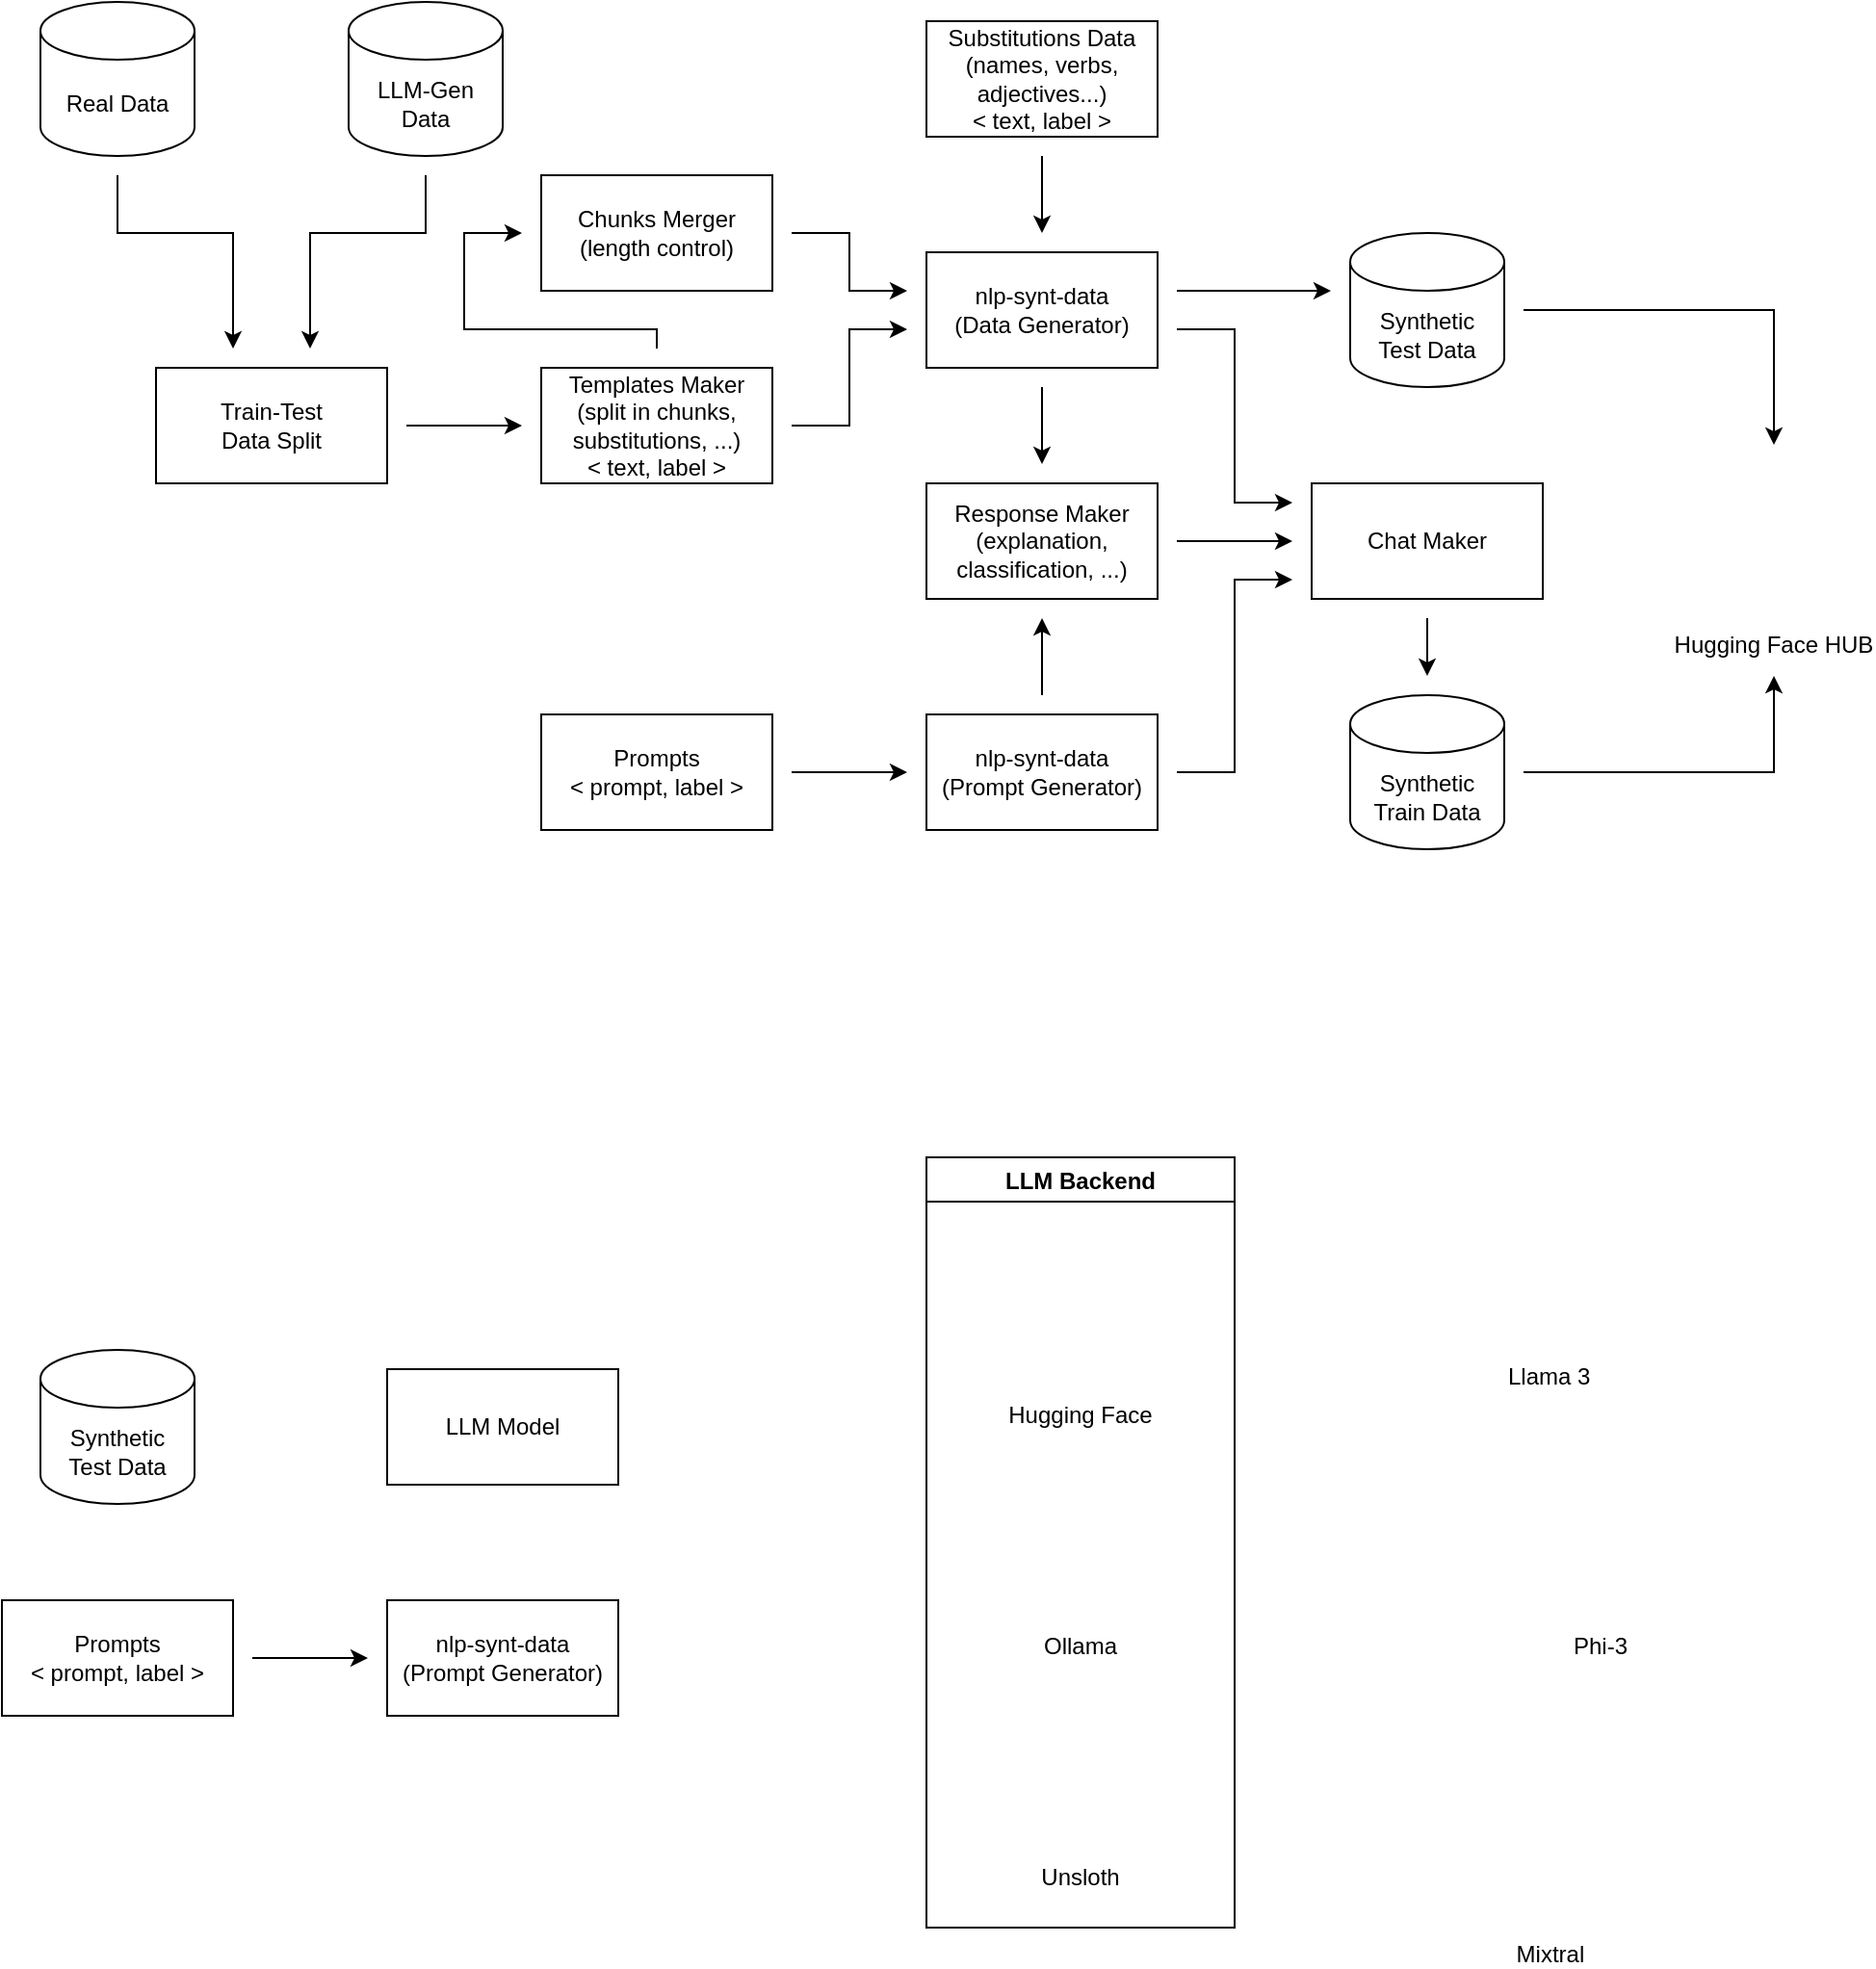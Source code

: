 <mxfile version="24.4.8" type="device">
  <diagram name="Page-1" id="faFGbYDfc-yJfE558ecA">
    <mxGraphModel dx="1272" dy="761" grid="1" gridSize="10" guides="1" tooltips="1" connect="1" arrows="1" fold="1" page="1" pageScale="1" pageWidth="827" pageHeight="1169" math="0" shadow="0">
      <root>
        <mxCell id="0" />
        <mxCell id="1" parent="0" />
        <mxCell id="kooUzmV5k-GNHN8CiD2J-16" style="edgeStyle=orthogonalEdgeStyle;rounded=0;orthogonalLoop=1;jettySize=auto;html=1;targetPerimeterSpacing=10;sourcePerimeterSpacing=10;" edge="1" parent="1" source="kooUzmV5k-GNHN8CiD2J-37" target="kooUzmV5k-GNHN8CiD2J-29">
          <mxGeometry relative="1" as="geometry">
            <mxPoint x="460" y="100" as="sourcePoint" />
            <mxPoint x="110" y="210" as="targetPoint" />
            <Array as="points">
              <mxPoint x="460" y="140" />
              <mxPoint x="400" y="140" />
            </Array>
          </mxGeometry>
        </mxCell>
        <mxCell id="kooUzmV5k-GNHN8CiD2J-15" style="edgeStyle=orthogonalEdgeStyle;rounded=0;orthogonalLoop=1;jettySize=auto;html=1;targetPerimeterSpacing=10;sourcePerimeterSpacing=10;" edge="1" parent="1" source="kooUzmV5k-GNHN8CiD2J-36" target="kooUzmV5k-GNHN8CiD2J-29">
          <mxGeometry relative="1" as="geometry">
            <mxPoint x="300" y="100" as="sourcePoint" />
            <Array as="points">
              <mxPoint x="300" y="140" />
              <mxPoint x="360" y="140" />
            </Array>
          </mxGeometry>
        </mxCell>
        <mxCell id="kooUzmV5k-GNHN8CiD2J-25" style="edgeStyle=orthogonalEdgeStyle;rounded=0;orthogonalLoop=1;jettySize=auto;html=1;targetPerimeterSpacing=10;sourcePerimeterSpacing=10;" edge="1" parent="1" source="kooUzmV5k-GNHN8CiD2J-3" target="kooUzmV5k-GNHN8CiD2J-8">
          <mxGeometry relative="1" as="geometry" />
        </mxCell>
        <mxCell id="kooUzmV5k-GNHN8CiD2J-3" value="Substitutions Data&lt;div&gt;(names, verbs, adjectives...&lt;span style=&quot;background-color: initial;&quot;&gt;)&lt;/span&gt;&lt;/div&gt;&lt;div&gt;&amp;lt; text, label &amp;gt;&lt;/div&gt;" style="whiteSpace=wrap;html=1;" vertex="1" parent="1">
          <mxGeometry x="720" y="30" width="120" height="60" as="geometry" />
        </mxCell>
        <mxCell id="kooUzmV5k-GNHN8CiD2J-17" style="edgeStyle=orthogonalEdgeStyle;rounded=0;orthogonalLoop=1;jettySize=auto;html=1;targetPerimeterSpacing=10;sourcePerimeterSpacing=10;" edge="1" parent="1" source="kooUzmV5k-GNHN8CiD2J-4" target="kooUzmV5k-GNHN8CiD2J-9">
          <mxGeometry relative="1" as="geometry">
            <Array as="points">
              <mxPoint x="580" y="190" />
              <mxPoint x="480" y="190" />
              <mxPoint x="480" y="140" />
            </Array>
          </mxGeometry>
        </mxCell>
        <mxCell id="kooUzmV5k-GNHN8CiD2J-24" style="edgeStyle=orthogonalEdgeStyle;rounded=0;orthogonalLoop=1;jettySize=auto;html=1;targetPerimeterSpacing=10;sourcePerimeterSpacing=10;" edge="1" parent="1" source="kooUzmV5k-GNHN8CiD2J-4" target="kooUzmV5k-GNHN8CiD2J-8">
          <mxGeometry relative="1" as="geometry">
            <Array as="points">
              <mxPoint x="680" y="240" />
              <mxPoint x="680" y="190" />
            </Array>
          </mxGeometry>
        </mxCell>
        <mxCell id="kooUzmV5k-GNHN8CiD2J-4" value="Templates Maker&lt;div&gt;(split in chunks,&lt;/div&gt;&lt;div&gt;substitutions, ...)&lt;/div&gt;&lt;div&gt;&amp;lt; text, label &amp;gt;&lt;/div&gt;" style="whiteSpace=wrap;html=1;" vertex="1" parent="1">
          <mxGeometry x="520" y="210" width="120" height="60" as="geometry" />
        </mxCell>
        <mxCell id="kooUzmV5k-GNHN8CiD2J-18" style="edgeStyle=orthogonalEdgeStyle;rounded=0;orthogonalLoop=1;jettySize=auto;html=1;targetPerimeterSpacing=10;sourcePerimeterSpacing=10;" edge="1" parent="1" source="kooUzmV5k-GNHN8CiD2J-5" target="kooUzmV5k-GNHN8CiD2J-12">
          <mxGeometry relative="1" as="geometry" />
        </mxCell>
        <mxCell id="kooUzmV5k-GNHN8CiD2J-5" value="Prompts&lt;div&gt;&amp;lt; prompt, label &amp;gt;&lt;/div&gt;" style="whiteSpace=wrap;html=1;" vertex="1" parent="1">
          <mxGeometry x="520" y="390" width="120" height="60" as="geometry" />
        </mxCell>
        <mxCell id="kooUzmV5k-GNHN8CiD2J-28" style="edgeStyle=orthogonalEdgeStyle;rounded=0;orthogonalLoop=1;jettySize=auto;html=1;targetPerimeterSpacing=30;sourcePerimeterSpacing=10;" edge="1" parent="1" source="kooUzmV5k-GNHN8CiD2J-6" target="kooUzmV5k-GNHN8CiD2J-11">
          <mxGeometry relative="1" as="geometry" />
        </mxCell>
        <mxCell id="kooUzmV5k-GNHN8CiD2J-6" value="Synthetic&lt;div&gt;Train Data&lt;/div&gt;" style="shape=cylinder3;whiteSpace=wrap;html=1;boundedLbl=1;backgroundOutline=1;size=15;" vertex="1" parent="1">
          <mxGeometry x="940" y="380" width="80" height="80" as="geometry" />
        </mxCell>
        <mxCell id="kooUzmV5k-GNHN8CiD2J-21" style="edgeStyle=orthogonalEdgeStyle;rounded=0;orthogonalLoop=1;jettySize=auto;html=1;targetPerimeterSpacing=10;sourcePerimeterSpacing=10;" edge="1" parent="1" source="kooUzmV5k-GNHN8CiD2J-8" target="kooUzmV5k-GNHN8CiD2J-13">
          <mxGeometry relative="1" as="geometry" />
        </mxCell>
        <mxCell id="kooUzmV5k-GNHN8CiD2J-26" style="edgeStyle=orthogonalEdgeStyle;rounded=0;orthogonalLoop=1;jettySize=auto;html=1;targetPerimeterSpacing=10;sourcePerimeterSpacing=10;" edge="1" parent="1" source="kooUzmV5k-GNHN8CiD2J-8" target="kooUzmV5k-GNHN8CiD2J-14">
          <mxGeometry relative="1" as="geometry">
            <Array as="points">
              <mxPoint x="880" y="190" />
              <mxPoint x="880" y="280" />
            </Array>
          </mxGeometry>
        </mxCell>
        <mxCell id="kooUzmV5k-GNHN8CiD2J-34" style="edgeStyle=orthogonalEdgeStyle;rounded=0;orthogonalLoop=1;jettySize=auto;html=1;targetPerimeterSpacing=10;sourcePerimeterSpacing=10;" edge="1" parent="1" source="kooUzmV5k-GNHN8CiD2J-8" target="kooUzmV5k-GNHN8CiD2J-33">
          <mxGeometry relative="1" as="geometry">
            <Array as="points">
              <mxPoint x="880" y="170" />
              <mxPoint x="880" y="170" />
            </Array>
          </mxGeometry>
        </mxCell>
        <mxCell id="kooUzmV5k-GNHN8CiD2J-8" value="nlp-synt-data&lt;div&gt;(Data Generator)&lt;/div&gt;" style="whiteSpace=wrap;html=1;" vertex="1" parent="1">
          <mxGeometry x="720" y="150" width="120" height="60" as="geometry" />
        </mxCell>
        <mxCell id="kooUzmV5k-GNHN8CiD2J-23" style="edgeStyle=orthogonalEdgeStyle;rounded=0;orthogonalLoop=1;jettySize=auto;html=1;targetPerimeterSpacing=10;sourcePerimeterSpacing=10;" edge="1" parent="1" source="kooUzmV5k-GNHN8CiD2J-9" target="kooUzmV5k-GNHN8CiD2J-8">
          <mxGeometry relative="1" as="geometry">
            <Array as="points">
              <mxPoint x="680" y="140" />
              <mxPoint x="680" y="170" />
            </Array>
          </mxGeometry>
        </mxCell>
        <mxCell id="kooUzmV5k-GNHN8CiD2J-9" value="Chunks Merger&lt;div&gt;(length control)&lt;/div&gt;" style="whiteSpace=wrap;html=1;" vertex="1" parent="1">
          <mxGeometry x="520" y="110" width="120" height="60" as="geometry" />
        </mxCell>
        <mxCell id="kooUzmV5k-GNHN8CiD2J-11" value="Hugging Face HUB" style="shape=image;verticalLabelPosition=bottom;labelBackgroundColor=default;verticalAlign=top;aspect=fixed;imageAspect=0;image=https://cdn.worldvectorlogo.com/logos/huggingface-2.svg;" vertex="1" parent="1">
          <mxGeometry x="1120" y="260" width="80" height="80" as="geometry" />
        </mxCell>
        <mxCell id="kooUzmV5k-GNHN8CiD2J-19" style="edgeStyle=orthogonalEdgeStyle;rounded=0;orthogonalLoop=1;jettySize=auto;html=1;targetPerimeterSpacing=10;sourcePerimeterSpacing=10;" edge="1" parent="1" source="kooUzmV5k-GNHN8CiD2J-12" target="kooUzmV5k-GNHN8CiD2J-14">
          <mxGeometry relative="1" as="geometry">
            <Array as="points">
              <mxPoint x="880" y="420" />
              <mxPoint x="880" y="320" />
            </Array>
          </mxGeometry>
        </mxCell>
        <mxCell id="kooUzmV5k-GNHN8CiD2J-30" style="edgeStyle=orthogonalEdgeStyle;rounded=0;orthogonalLoop=1;jettySize=auto;html=1;targetPerimeterSpacing=10;sourcePerimeterSpacing=10;" edge="1" parent="1" source="kooUzmV5k-GNHN8CiD2J-12" target="kooUzmV5k-GNHN8CiD2J-13">
          <mxGeometry relative="1" as="geometry" />
        </mxCell>
        <mxCell id="kooUzmV5k-GNHN8CiD2J-12" value="nlp-synt-data&lt;div&gt;(Prompt Generator)&lt;/div&gt;" style="whiteSpace=wrap;html=1;" vertex="1" parent="1">
          <mxGeometry x="720" y="390" width="120" height="60" as="geometry" />
        </mxCell>
        <mxCell id="kooUzmV5k-GNHN8CiD2J-20" style="edgeStyle=orthogonalEdgeStyle;rounded=0;orthogonalLoop=1;jettySize=auto;html=1;targetPerimeterSpacing=10;sourcePerimeterSpacing=10;" edge="1" parent="1" source="kooUzmV5k-GNHN8CiD2J-13" target="kooUzmV5k-GNHN8CiD2J-14">
          <mxGeometry relative="1" as="geometry">
            <Array as="points">
              <mxPoint x="920" y="300" />
              <mxPoint x="920" y="300" />
            </Array>
          </mxGeometry>
        </mxCell>
        <mxCell id="kooUzmV5k-GNHN8CiD2J-13" value="Response Maker&lt;div&gt;(explanation, classification, ...)&lt;/div&gt;" style="whiteSpace=wrap;html=1;" vertex="1" parent="1">
          <mxGeometry x="720" y="270" width="120" height="60" as="geometry" />
        </mxCell>
        <mxCell id="kooUzmV5k-GNHN8CiD2J-27" style="edgeStyle=orthogonalEdgeStyle;rounded=0;orthogonalLoop=1;jettySize=auto;html=1;targetPerimeterSpacing=10;sourcePerimeterSpacing=10;" edge="1" parent="1" source="kooUzmV5k-GNHN8CiD2J-14" target="kooUzmV5k-GNHN8CiD2J-6">
          <mxGeometry relative="1" as="geometry" />
        </mxCell>
        <mxCell id="kooUzmV5k-GNHN8CiD2J-14" value="Chat Maker" style="whiteSpace=wrap;html=1;" vertex="1" parent="1">
          <mxGeometry x="920" y="270" width="120" height="60" as="geometry" />
        </mxCell>
        <mxCell id="kooUzmV5k-GNHN8CiD2J-31" style="edgeStyle=orthogonalEdgeStyle;rounded=0;orthogonalLoop=1;jettySize=auto;html=1;targetPerimeterSpacing=10;sourcePerimeterSpacing=10;" edge="1" parent="1" source="kooUzmV5k-GNHN8CiD2J-29" target="kooUzmV5k-GNHN8CiD2J-4">
          <mxGeometry relative="1" as="geometry" />
        </mxCell>
        <mxCell id="kooUzmV5k-GNHN8CiD2J-29" value="Train-Test&lt;div&gt;Data Split&lt;/div&gt;" style="whiteSpace=wrap;html=1;" vertex="1" parent="1">
          <mxGeometry x="320" y="210" width="120" height="60" as="geometry" />
        </mxCell>
        <mxCell id="kooUzmV5k-GNHN8CiD2J-35" style="edgeStyle=orthogonalEdgeStyle;rounded=0;orthogonalLoop=1;jettySize=auto;html=1;targetPerimeterSpacing=10;sourcePerimeterSpacing=10;" edge="1" parent="1" source="kooUzmV5k-GNHN8CiD2J-33" target="kooUzmV5k-GNHN8CiD2J-11">
          <mxGeometry relative="1" as="geometry" />
        </mxCell>
        <mxCell id="kooUzmV5k-GNHN8CiD2J-33" value="Synthetic&lt;div&gt;Test Data&lt;/div&gt;" style="shape=cylinder3;whiteSpace=wrap;html=1;boundedLbl=1;backgroundOutline=1;size=15;" vertex="1" parent="1">
          <mxGeometry x="940" y="140" width="80" height="80" as="geometry" />
        </mxCell>
        <mxCell id="kooUzmV5k-GNHN8CiD2J-36" value="Real Data" style="shape=cylinder3;whiteSpace=wrap;html=1;boundedLbl=1;backgroundOutline=1;size=15;" vertex="1" parent="1">
          <mxGeometry x="260" y="20" width="80" height="80" as="geometry" />
        </mxCell>
        <mxCell id="kooUzmV5k-GNHN8CiD2J-37" value="LLM-Gen&lt;div&gt;Data&lt;/div&gt;" style="shape=cylinder3;whiteSpace=wrap;html=1;boundedLbl=1;backgroundOutline=1;size=15;" vertex="1" parent="1">
          <mxGeometry x="420" y="20" width="80" height="80" as="geometry" />
        </mxCell>
        <mxCell id="kooUzmV5k-GNHN8CiD2J-41" value="Synthetic&lt;div&gt;Test Data&lt;/div&gt;" style="shape=cylinder3;whiteSpace=wrap;html=1;boundedLbl=1;backgroundOutline=1;size=15;" vertex="1" parent="1">
          <mxGeometry x="260" y="720" width="80" height="80" as="geometry" />
        </mxCell>
        <mxCell id="kooUzmV5k-GNHN8CiD2J-42" style="edgeStyle=orthogonalEdgeStyle;rounded=0;orthogonalLoop=1;jettySize=auto;html=1;targetPerimeterSpacing=10;sourcePerimeterSpacing=10;" edge="1" parent="1" source="kooUzmV5k-GNHN8CiD2J-43" target="kooUzmV5k-GNHN8CiD2J-44">
          <mxGeometry relative="1" as="geometry" />
        </mxCell>
        <mxCell id="kooUzmV5k-GNHN8CiD2J-43" value="Prompts&lt;div&gt;&amp;lt; prompt, label &amp;gt;&lt;/div&gt;" style="whiteSpace=wrap;html=1;" vertex="1" parent="1">
          <mxGeometry x="240" y="850" width="120" height="60" as="geometry" />
        </mxCell>
        <mxCell id="kooUzmV5k-GNHN8CiD2J-44" value="nlp-synt-data&lt;div&gt;(Prompt Generator)&lt;/div&gt;" style="whiteSpace=wrap;html=1;" vertex="1" parent="1">
          <mxGeometry x="440" y="850" width="120" height="60" as="geometry" />
        </mxCell>
        <mxCell id="kooUzmV5k-GNHN8CiD2J-45" value="LLM Model" style="whiteSpace=wrap;html=1;" vertex="1" parent="1">
          <mxGeometry x="440" y="730" width="120" height="60" as="geometry" />
        </mxCell>
        <mxCell id="kooUzmV5k-GNHN8CiD2J-50" value="LLM Backend" style="swimlane;" vertex="1" parent="1">
          <mxGeometry x="720" y="620" width="160" height="400" as="geometry" />
        </mxCell>
        <mxCell id="kooUzmV5k-GNHN8CiD2J-47" value="Hugging Face" style="shape=image;verticalLabelPosition=bottom;labelBackgroundColor=default;verticalAlign=top;aspect=fixed;imageAspect=0;image=https://cdn.worldvectorlogo.com/logos/huggingface-2.svg;" vertex="1" parent="kooUzmV5k-GNHN8CiD2J-50">
          <mxGeometry x="40" y="40" width="80" height="80" as="geometry" />
        </mxCell>
        <mxCell id="kooUzmV5k-GNHN8CiD2J-46" value="Ollama" style="shape=image;verticalLabelPosition=bottom;labelBackgroundColor=default;verticalAlign=top;aspect=fixed;imageAspect=0;image=https://github.com/jmorganca/ollama/assets/3325447/0d0b44e2-8f4a-4e99-9b52-a5c1c741c8f7;" vertex="1" parent="kooUzmV5k-GNHN8CiD2J-50">
          <mxGeometry x="40" y="160" width="80" height="80" as="geometry" />
        </mxCell>
        <mxCell id="kooUzmV5k-GNHN8CiD2J-48" value="Unsloth" style="shape=image;verticalLabelPosition=bottom;labelBackgroundColor=default;verticalAlign=top;aspect=fixed;imageAspect=0;image=https://cdn-avatars.huggingface.co/v1/production/uploads/62ecdc18b72a69615d6bd857/E4lkPz1TZNLzIFr_dR273.png;" vertex="1" parent="kooUzmV5k-GNHN8CiD2J-50">
          <mxGeometry x="40" y="280" width="80" height="80" as="geometry" />
        </mxCell>
        <mxCell id="kooUzmV5k-GNHN8CiD2J-52" value="Llama 3" style="shape=image;verticalLabelPosition=bottom;labelBackgroundColor=default;verticalAlign=top;aspect=fixed;imageAspect=0;image=https://1000logos.net/wp-content/uploads/2021/10/logo-Meta.png;" vertex="1" parent="1">
          <mxGeometry x="990" y="660" width="106.66" height="60" as="geometry" />
        </mxCell>
        <mxCell id="kooUzmV5k-GNHN8CiD2J-53" value="Phi-3" style="shape=image;verticalLabelPosition=bottom;labelBackgroundColor=default;verticalAlign=top;aspect=fixed;imageAspect=0;image=https://upload.wikimedia.org/wikipedia/commons/thumb/4/44/Microsoft_logo.svg/2048px-Microsoft_logo.svg.png;" vertex="1" parent="1">
          <mxGeometry x="1030" y="780" width="80" height="80" as="geometry" />
        </mxCell>
        <mxCell id="kooUzmV5k-GNHN8CiD2J-54" value="Mixtral" style="shape=image;verticalLabelPosition=bottom;labelBackgroundColor=default;verticalAlign=top;aspect=fixed;imageAspect=0;image=https://seeklogo.com/images/M/mistral-ai-icon-logo-B3319DCA6B-seeklogo.com.png;" vertex="1" parent="1">
          <mxGeometry x="1000" y="940" width="87.91" height="80" as="geometry" />
        </mxCell>
      </root>
    </mxGraphModel>
  </diagram>
</mxfile>
